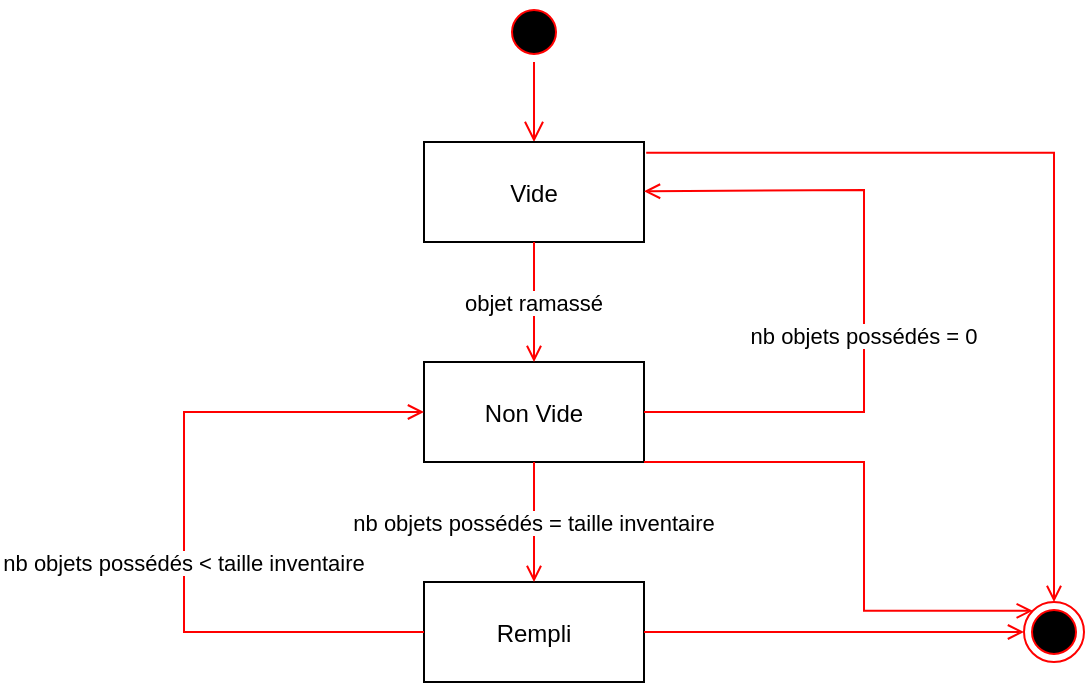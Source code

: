 <mxfile version="13.7.9" type="device"><diagram name="Page-1" id="e7e014a7-5840-1c2e-5031-d8a46d1fe8dd"><mxGraphModel dx="981" dy="567" grid="1" gridSize="10" guides="1" tooltips="1" connect="1" arrows="1" fold="1" page="1" pageScale="1" pageWidth="1169" pageHeight="826" background="#ffffff" math="0" shadow="0"><root><mxCell id="0"/><mxCell id="1" parent="0"/><mxCell id="38" value="" style="ellipse;shape=endState;fillColor=#000000;strokeColor=#ff0000" parent="1" vertex="1"><mxGeometry x="530" y="510" width="30" height="30" as="geometry"/></mxCell><mxCell id="5" value="" style="ellipse;shape=startState;fillColor=#000000;strokeColor=#ff0000;" parent="1" vertex="1"><mxGeometry x="270" y="210" width="30" height="30" as="geometry"/></mxCell><mxCell id="6" value="" style="edgeStyle=elbowEdgeStyle;elbow=horizontal;verticalAlign=bottom;endArrow=open;endSize=8;strokeColor=#FF0000;endFill=1;rounded=0" parent="1" source="5" target="7" edge="1"><mxGeometry x="270" y="210" as="geometry"><mxPoint x="285" y="280" as="targetPoint"/></mxGeometry></mxCell><mxCell id="7" value="Vide" style="" parent="1" vertex="1"><mxGeometry x="230" y="280" width="110" height="50" as="geometry"/></mxCell><mxCell id="8" value="Non Vide" style="" parent="1" vertex="1"><mxGeometry x="230" y="390" width="110" height="50" as="geometry"/></mxCell><mxCell id="9" value="objet ramassé" style="endArrow=open;strokeColor=#FF0000;endFill=1;rounded=0" parent="1" source="7" target="8" edge="1"><mxGeometry relative="1" as="geometry"/></mxCell><mxCell id="10" value="Rempli" style="" parent="1" vertex="1"><mxGeometry x="230" y="500" width="110" height="50" as="geometry"/></mxCell><mxCell id="uJ6p5s34kUTixewgjYRW-42" value="nb objets possédés = taille inventaire" style="endArrow=open;strokeColor=#FF0000;endFill=1;rounded=0;" parent="1" source="8" target="10" edge="1"><mxGeometry relative="1" as="geometry"><mxPoint x="740.0" y="585" as="targetPoint"/><mxPoint x="360" y="585" as="sourcePoint"/></mxGeometry></mxCell><mxCell id="2xGU-yoS6w-kjb_awNdy-38" value="nb objets possédés &lt; taille inventaire" style="endArrow=open;strokeColor=#FF0000;endFill=1;rounded=0;edgeStyle=orthogonalEdgeStyle;" edge="1" parent="1" source="10" target="8"><mxGeometry x="-0.314" y="-35" relative="1" as="geometry"><mxPoint x="295" y="510" as="targetPoint"/><mxPoint x="295" y="450.0" as="sourcePoint"/><Array as="points"><mxPoint x="110" y="525"/><mxPoint x="110" y="415"/></Array><mxPoint x="-35" y="-35" as="offset"/></mxGeometry></mxCell><mxCell id="2xGU-yoS6w-kjb_awNdy-39" value="nb objets possédés = 0" style="endArrow=open;strokeColor=#FF0000;endFill=1;rounded=0;" edge="1" parent="1" source="8" target="7"><mxGeometry x="-0.314" y="-35" relative="1" as="geometry"><mxPoint x="240" y="425.0" as="targetPoint"/><mxPoint x="240" y="535" as="sourcePoint"/><Array as="points"><mxPoint x="450" y="415"/><mxPoint x="450" y="304"/></Array><mxPoint x="-35" y="-35" as="offset"/></mxGeometry></mxCell><mxCell id="2xGU-yoS6w-kjb_awNdy-40" value="" style="endArrow=open;strokeColor=#FF0000;endFill=1;rounded=0;" edge="1" parent="1" source="10" target="38"><mxGeometry relative="1" as="geometry"><mxPoint x="295" y="510" as="targetPoint"/><mxPoint x="295" y="450.0" as="sourcePoint"/></mxGeometry></mxCell><mxCell id="2xGU-yoS6w-kjb_awNdy-41" value="" style="endArrow=open;strokeColor=#FF0000;endFill=1;rounded=0;entryX=0;entryY=0;entryDx=0;entryDy=0;exitX=1;exitY=1;exitDx=0;exitDy=0;edgeStyle=orthogonalEdgeStyle;" edge="1" parent="1" source="8" target="38"><mxGeometry relative="1" as="geometry"><mxPoint x="540" y="535" as="targetPoint"/><mxPoint x="350" y="535" as="sourcePoint"/><Array as="points"><mxPoint x="450" y="440"/><mxPoint x="450" y="514"/></Array></mxGeometry></mxCell><mxCell id="2xGU-yoS6w-kjb_awNdy-42" value="" style="endArrow=open;strokeColor=#FF0000;endFill=1;rounded=0;exitX=1.01;exitY=0.108;exitDx=0;exitDy=0;exitPerimeter=0;entryX=0.5;entryY=0;entryDx=0;entryDy=0;edgeStyle=orthogonalEdgeStyle;" edge="1" parent="1" source="7" target="38"><mxGeometry relative="1" as="geometry"><mxPoint x="544" y="490" as="targetPoint"/><mxPoint x="350" y="450.0" as="sourcePoint"/></mxGeometry></mxCell></root></mxGraphModel></diagram></mxfile>